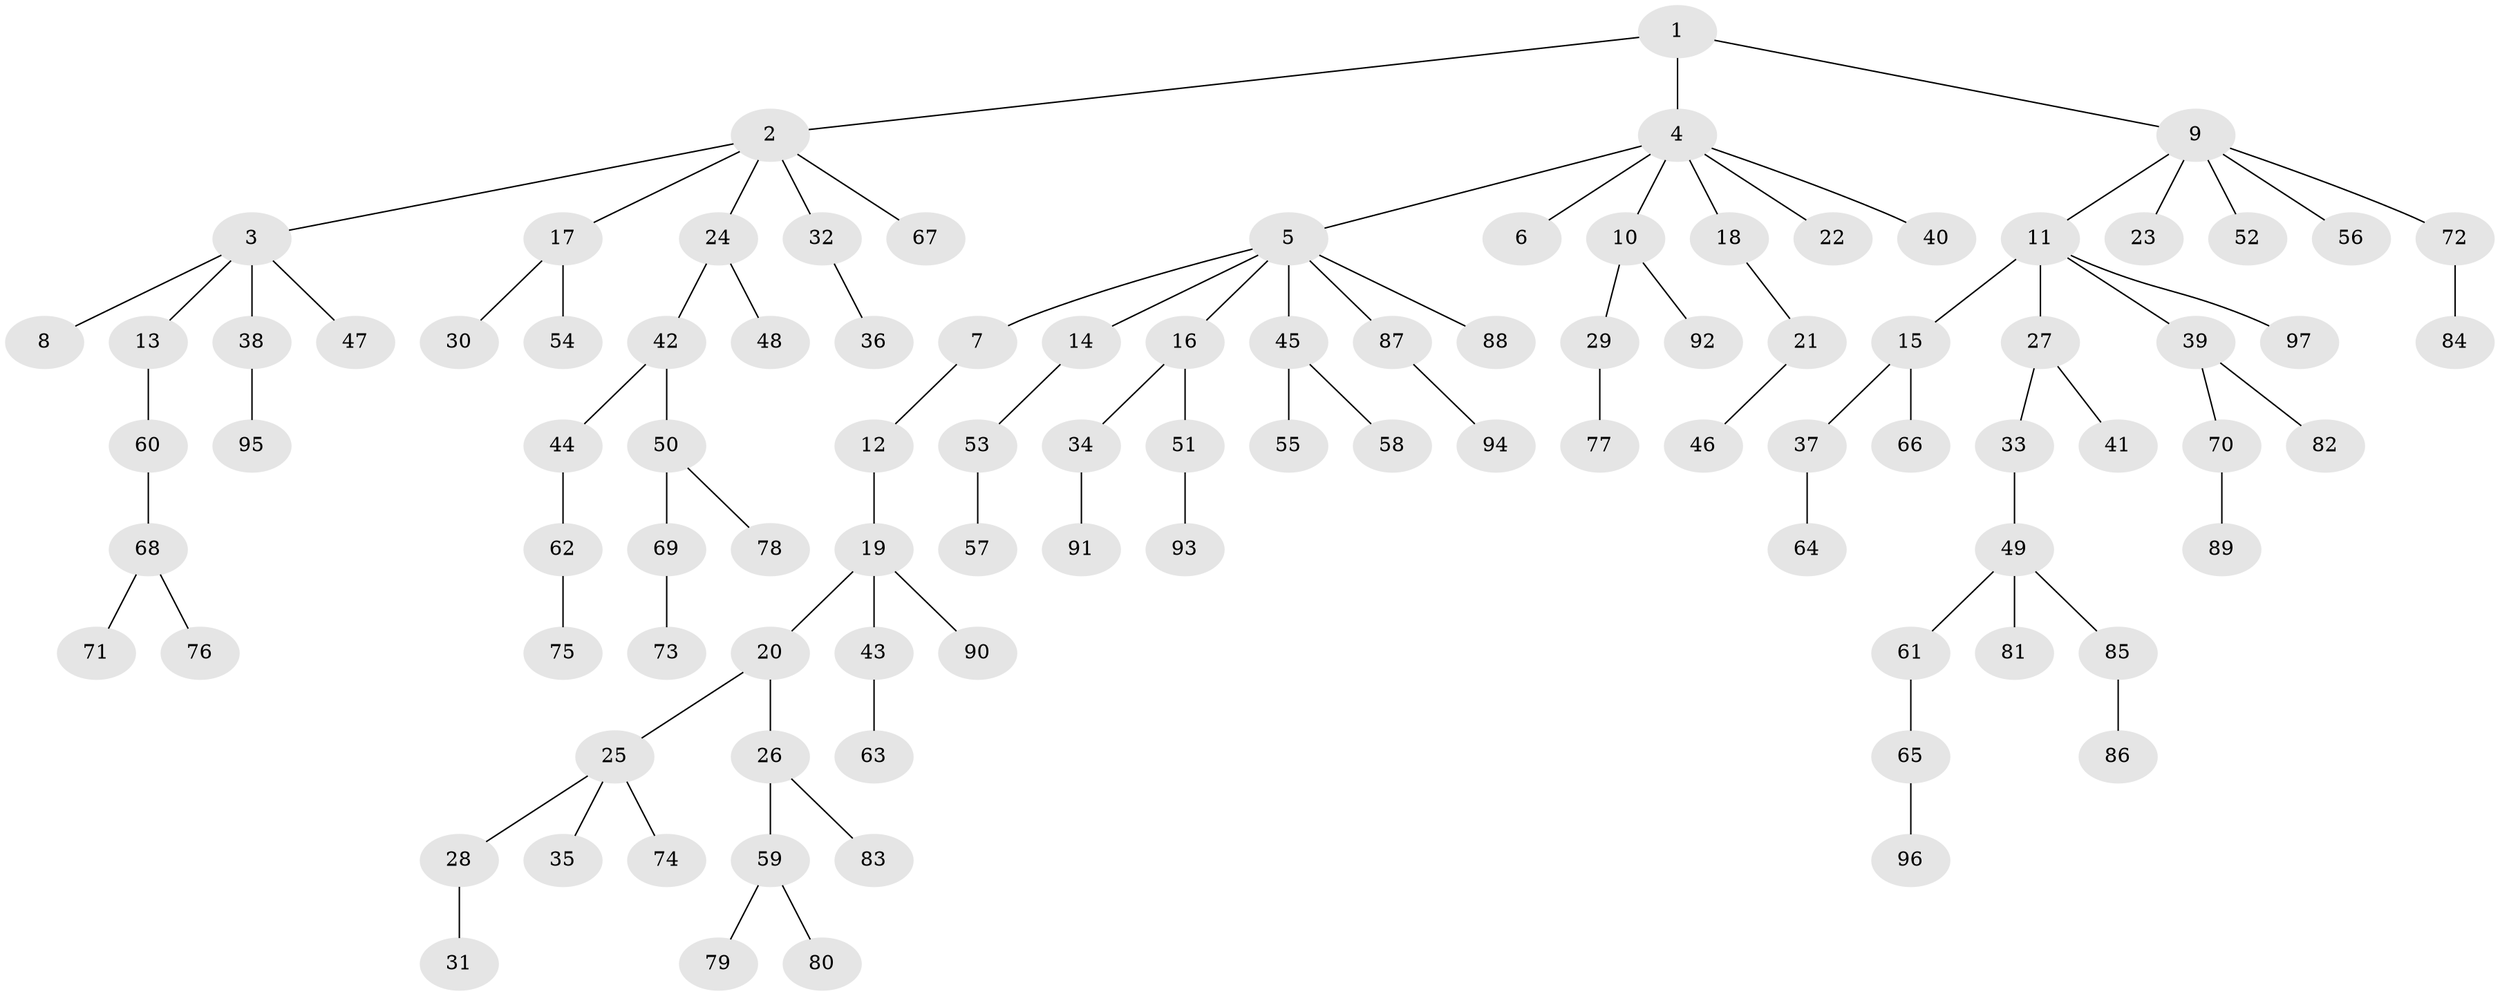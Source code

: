// coarse degree distribution, {7: 0.02631578947368421, 5: 0.05263157894736842, 12: 0.02631578947368421, 1: 0.6842105263157895, 4: 0.02631578947368421, 2: 0.15789473684210525, 3: 0.02631578947368421}
// Generated by graph-tools (version 1.1) at 2025/19/03/04/25 18:19:03]
// undirected, 97 vertices, 96 edges
graph export_dot {
graph [start="1"]
  node [color=gray90,style=filled];
  1;
  2;
  3;
  4;
  5;
  6;
  7;
  8;
  9;
  10;
  11;
  12;
  13;
  14;
  15;
  16;
  17;
  18;
  19;
  20;
  21;
  22;
  23;
  24;
  25;
  26;
  27;
  28;
  29;
  30;
  31;
  32;
  33;
  34;
  35;
  36;
  37;
  38;
  39;
  40;
  41;
  42;
  43;
  44;
  45;
  46;
  47;
  48;
  49;
  50;
  51;
  52;
  53;
  54;
  55;
  56;
  57;
  58;
  59;
  60;
  61;
  62;
  63;
  64;
  65;
  66;
  67;
  68;
  69;
  70;
  71;
  72;
  73;
  74;
  75;
  76;
  77;
  78;
  79;
  80;
  81;
  82;
  83;
  84;
  85;
  86;
  87;
  88;
  89;
  90;
  91;
  92;
  93;
  94;
  95;
  96;
  97;
  1 -- 2;
  1 -- 4;
  1 -- 9;
  2 -- 3;
  2 -- 17;
  2 -- 24;
  2 -- 32;
  2 -- 67;
  3 -- 8;
  3 -- 13;
  3 -- 38;
  3 -- 47;
  4 -- 5;
  4 -- 6;
  4 -- 10;
  4 -- 18;
  4 -- 22;
  4 -- 40;
  5 -- 7;
  5 -- 14;
  5 -- 16;
  5 -- 45;
  5 -- 87;
  5 -- 88;
  7 -- 12;
  9 -- 11;
  9 -- 23;
  9 -- 52;
  9 -- 56;
  9 -- 72;
  10 -- 29;
  10 -- 92;
  11 -- 15;
  11 -- 27;
  11 -- 39;
  11 -- 97;
  12 -- 19;
  13 -- 60;
  14 -- 53;
  15 -- 37;
  15 -- 66;
  16 -- 34;
  16 -- 51;
  17 -- 30;
  17 -- 54;
  18 -- 21;
  19 -- 20;
  19 -- 43;
  19 -- 90;
  20 -- 25;
  20 -- 26;
  21 -- 46;
  24 -- 42;
  24 -- 48;
  25 -- 28;
  25 -- 35;
  25 -- 74;
  26 -- 59;
  26 -- 83;
  27 -- 33;
  27 -- 41;
  28 -- 31;
  29 -- 77;
  32 -- 36;
  33 -- 49;
  34 -- 91;
  37 -- 64;
  38 -- 95;
  39 -- 70;
  39 -- 82;
  42 -- 44;
  42 -- 50;
  43 -- 63;
  44 -- 62;
  45 -- 55;
  45 -- 58;
  49 -- 61;
  49 -- 81;
  49 -- 85;
  50 -- 69;
  50 -- 78;
  51 -- 93;
  53 -- 57;
  59 -- 79;
  59 -- 80;
  60 -- 68;
  61 -- 65;
  62 -- 75;
  65 -- 96;
  68 -- 71;
  68 -- 76;
  69 -- 73;
  70 -- 89;
  72 -- 84;
  85 -- 86;
  87 -- 94;
}
